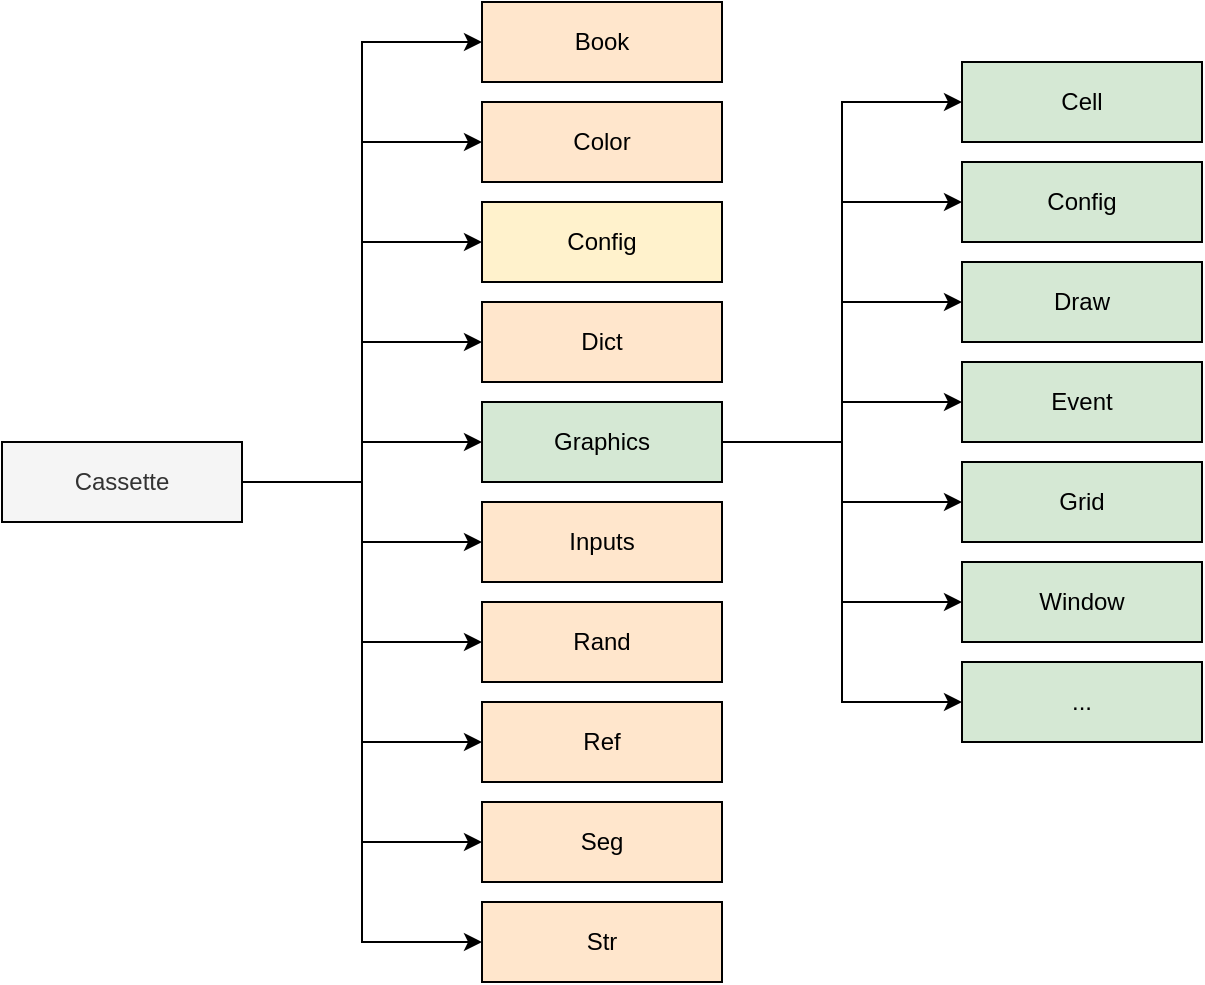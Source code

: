 <mxfile version="24.7.6">
  <diagram name="Page-1" id="hj4v6sfoOWS6Fab0JvU0">
    <mxGraphModel dx="1283" dy="715" grid="0" gridSize="10" guides="1" tooltips="1" connect="1" arrows="1" fold="1" page="0" pageScale="1" pageWidth="827" pageHeight="1169" math="0" shadow="0">
      <root>
        <mxCell id="0" />
        <mxCell id="1" parent="0" />
        <mxCell id="pX-jq6CnIiq8ygwYVJcv-52" style="edgeStyle=orthogonalEdgeStyle;rounded=0;orthogonalLoop=1;jettySize=auto;html=1;exitX=1;exitY=0.5;exitDx=0;exitDy=0;entryX=0;entryY=0.5;entryDx=0;entryDy=0;fillColor=#f5f5f5;strokeColor=#000000;" edge="1" parent="1" source="pX-jq6CnIiq8ygwYVJcv-1" target="pX-jq6CnIiq8ygwYVJcv-6">
          <mxGeometry relative="1" as="geometry" />
        </mxCell>
        <mxCell id="pX-jq6CnIiq8ygwYVJcv-53" style="edgeStyle=orthogonalEdgeStyle;rounded=0;orthogonalLoop=1;jettySize=auto;html=1;exitX=1;exitY=0.5;exitDx=0;exitDy=0;entryX=0;entryY=0.5;entryDx=0;entryDy=0;fillColor=#f5f5f5;strokeColor=#000000;" edge="1" parent="1" source="pX-jq6CnIiq8ygwYVJcv-1" target="pX-jq6CnIiq8ygwYVJcv-5">
          <mxGeometry relative="1" as="geometry" />
        </mxCell>
        <mxCell id="pX-jq6CnIiq8ygwYVJcv-54" style="edgeStyle=orthogonalEdgeStyle;rounded=0;orthogonalLoop=1;jettySize=auto;html=1;exitX=1;exitY=0.5;exitDx=0;exitDy=0;entryX=0;entryY=0.5;entryDx=0;entryDy=0;fillColor=#f5f5f5;strokeColor=#000000;" edge="1" parent="1" source="pX-jq6CnIiq8ygwYVJcv-1" target="pX-jq6CnIiq8ygwYVJcv-8">
          <mxGeometry relative="1" as="geometry" />
        </mxCell>
        <mxCell id="pX-jq6CnIiq8ygwYVJcv-55" style="edgeStyle=orthogonalEdgeStyle;rounded=0;orthogonalLoop=1;jettySize=auto;html=1;exitX=1;exitY=0.5;exitDx=0;exitDy=0;entryX=0;entryY=0.5;entryDx=0;entryDy=0;fillColor=#f5f5f5;strokeColor=#000000;" edge="1" parent="1" source="pX-jq6CnIiq8ygwYVJcv-1" target="pX-jq6CnIiq8ygwYVJcv-4">
          <mxGeometry relative="1" as="geometry" />
        </mxCell>
        <mxCell id="pX-jq6CnIiq8ygwYVJcv-56" style="edgeStyle=orthogonalEdgeStyle;rounded=0;orthogonalLoop=1;jettySize=auto;html=1;exitX=1;exitY=0.5;exitDx=0;exitDy=0;entryX=0;entryY=0.5;entryDx=0;entryDy=0;fillColor=#f5f5f5;strokeColor=#000000;" edge="1" parent="1" source="pX-jq6CnIiq8ygwYVJcv-1" target="pX-jq6CnIiq8ygwYVJcv-3">
          <mxGeometry relative="1" as="geometry" />
        </mxCell>
        <mxCell id="pX-jq6CnIiq8ygwYVJcv-57" style="edgeStyle=orthogonalEdgeStyle;rounded=0;orthogonalLoop=1;jettySize=auto;html=1;exitX=1;exitY=0.5;exitDx=0;exitDy=0;entryX=0;entryY=0.5;entryDx=0;entryDy=0;fillColor=#f5f5f5;strokeColor=#000000;" edge="1" parent="1" source="pX-jq6CnIiq8ygwYVJcv-1" target="pX-jq6CnIiq8ygwYVJcv-2">
          <mxGeometry relative="1" as="geometry" />
        </mxCell>
        <mxCell id="pX-jq6CnIiq8ygwYVJcv-58" style="edgeStyle=orthogonalEdgeStyle;rounded=0;orthogonalLoop=1;jettySize=auto;html=1;exitX=1;exitY=0.5;exitDx=0;exitDy=0;entryX=0;entryY=0.5;entryDx=0;entryDy=0;fillColor=#f5f5f5;strokeColor=#000000;" edge="1" parent="1" source="pX-jq6CnIiq8ygwYVJcv-1" target="pX-jq6CnIiq8ygwYVJcv-7">
          <mxGeometry relative="1" as="geometry" />
        </mxCell>
        <mxCell id="pX-jq6CnIiq8ygwYVJcv-59" style="edgeStyle=orthogonalEdgeStyle;rounded=0;orthogonalLoop=1;jettySize=auto;html=1;exitX=1;exitY=0.5;exitDx=0;exitDy=0;entryX=0;entryY=0.5;entryDx=0;entryDy=0;fillColor=#f5f5f5;strokeColor=#000000;" edge="1" parent="1" source="pX-jq6CnIiq8ygwYVJcv-1" target="pX-jq6CnIiq8ygwYVJcv-9">
          <mxGeometry relative="1" as="geometry" />
        </mxCell>
        <mxCell id="pX-jq6CnIiq8ygwYVJcv-60" style="edgeStyle=orthogonalEdgeStyle;rounded=0;orthogonalLoop=1;jettySize=auto;html=1;exitX=1;exitY=0.5;exitDx=0;exitDy=0;entryX=0;entryY=0.5;entryDx=0;entryDy=0;fillColor=#f5f5f5;strokeColor=#000000;" edge="1" parent="1" source="pX-jq6CnIiq8ygwYVJcv-1" target="pX-jq6CnIiq8ygwYVJcv-10">
          <mxGeometry relative="1" as="geometry" />
        </mxCell>
        <mxCell id="pX-jq6CnIiq8ygwYVJcv-61" style="edgeStyle=orthogonalEdgeStyle;rounded=0;orthogonalLoop=1;jettySize=auto;html=1;exitX=1;exitY=0.5;exitDx=0;exitDy=0;entryX=0;entryY=0.5;entryDx=0;entryDy=0;fillColor=#f5f5f5;strokeColor=#000000;" edge="1" parent="1" source="pX-jq6CnIiq8ygwYVJcv-1" target="pX-jq6CnIiq8ygwYVJcv-11">
          <mxGeometry relative="1" as="geometry" />
        </mxCell>
        <mxCell id="pX-jq6CnIiq8ygwYVJcv-1" value="Cassette" style="rounded=0;whiteSpace=wrap;html=1;fillColor=#f5f5f5;fontColor=#333333;strokeColor=#000000;" vertex="1" parent="1">
          <mxGeometry x="40" y="540" width="120" height="40" as="geometry" />
        </mxCell>
        <mxCell id="pX-jq6CnIiq8ygwYVJcv-2" value="&lt;div&gt;Book&lt;/div&gt;" style="rounded=0;whiteSpace=wrap;html=1;fillColor=#ffe6cc;strokeColor=#000000;" vertex="1" parent="1">
          <mxGeometry x="280" y="320" width="120" height="40" as="geometry" />
        </mxCell>
        <mxCell id="pX-jq6CnIiq8ygwYVJcv-3" value="Color" style="rounded=0;whiteSpace=wrap;html=1;fillColor=#ffe6cc;strokeColor=#000000;" vertex="1" parent="1">
          <mxGeometry x="280" y="370" width="120" height="40" as="geometry" />
        </mxCell>
        <mxCell id="pX-jq6CnIiq8ygwYVJcv-4" value="Config" style="rounded=0;whiteSpace=wrap;html=1;fillColor=#fff2cc;strokeColor=#000000;" vertex="1" parent="1">
          <mxGeometry x="280" y="420" width="120" height="40" as="geometry" />
        </mxCell>
        <mxCell id="pX-jq6CnIiq8ygwYVJcv-62" style="edgeStyle=orthogonalEdgeStyle;rounded=0;orthogonalLoop=1;jettySize=auto;html=1;exitX=1;exitY=0.5;exitDx=0;exitDy=0;entryX=0;entryY=0.5;entryDx=0;entryDy=0;fillColor=#f5f5f5;strokeColor=#000000;" edge="1" parent="1" source="pX-jq6CnIiq8ygwYVJcv-5" target="pX-jq6CnIiq8ygwYVJcv-12">
          <mxGeometry relative="1" as="geometry" />
        </mxCell>
        <mxCell id="pX-jq6CnIiq8ygwYVJcv-63" style="edgeStyle=orthogonalEdgeStyle;rounded=0;orthogonalLoop=1;jettySize=auto;html=1;exitX=1;exitY=0.5;exitDx=0;exitDy=0;entryX=0;entryY=0.5;entryDx=0;entryDy=0;fillColor=#f5f5f5;strokeColor=#000000;" edge="1" parent="1" source="pX-jq6CnIiq8ygwYVJcv-5" target="pX-jq6CnIiq8ygwYVJcv-13">
          <mxGeometry relative="1" as="geometry" />
        </mxCell>
        <mxCell id="pX-jq6CnIiq8ygwYVJcv-64" style="edgeStyle=orthogonalEdgeStyle;rounded=0;orthogonalLoop=1;jettySize=auto;html=1;exitX=1;exitY=0.5;exitDx=0;exitDy=0;entryX=0;entryY=0.5;entryDx=0;entryDy=0;fillColor=#f5f5f5;strokeColor=#000000;" edge="1" parent="1" source="pX-jq6CnIiq8ygwYVJcv-5" target="pX-jq6CnIiq8ygwYVJcv-15">
          <mxGeometry relative="1" as="geometry" />
        </mxCell>
        <mxCell id="pX-jq6CnIiq8ygwYVJcv-65" style="edgeStyle=orthogonalEdgeStyle;rounded=0;orthogonalLoop=1;jettySize=auto;html=1;exitX=1;exitY=0.5;exitDx=0;exitDy=0;entryX=0;entryY=0.5;entryDx=0;entryDy=0;fillColor=#f5f5f5;strokeColor=#000000;" edge="1" parent="1" source="pX-jq6CnIiq8ygwYVJcv-5" target="pX-jq6CnIiq8ygwYVJcv-16">
          <mxGeometry relative="1" as="geometry" />
        </mxCell>
        <mxCell id="pX-jq6CnIiq8ygwYVJcv-66" style="edgeStyle=orthogonalEdgeStyle;rounded=0;orthogonalLoop=1;jettySize=auto;html=1;exitX=1;exitY=0.5;exitDx=0;exitDy=0;entryX=0;entryY=0.5;entryDx=0;entryDy=0;fillColor=#f5f5f5;strokeColor=#000000;" edge="1" parent="1" source="pX-jq6CnIiq8ygwYVJcv-5" target="pX-jq6CnIiq8ygwYVJcv-17">
          <mxGeometry relative="1" as="geometry" />
        </mxCell>
        <mxCell id="pX-jq6CnIiq8ygwYVJcv-67" style="edgeStyle=orthogonalEdgeStyle;rounded=0;orthogonalLoop=1;jettySize=auto;html=1;exitX=1;exitY=0.5;exitDx=0;exitDy=0;entryX=0;entryY=0.5;entryDx=0;entryDy=0;fillColor=#f5f5f5;strokeColor=#000000;" edge="1" parent="1" source="pX-jq6CnIiq8ygwYVJcv-5" target="pX-jq6CnIiq8ygwYVJcv-14">
          <mxGeometry relative="1" as="geometry" />
        </mxCell>
        <mxCell id="pX-jq6CnIiq8ygwYVJcv-68" style="edgeStyle=orthogonalEdgeStyle;rounded=0;orthogonalLoop=1;jettySize=auto;html=1;exitX=1;exitY=0.5;exitDx=0;exitDy=0;entryX=0;entryY=0.5;entryDx=0;entryDy=0;fillColor=#f5f5f5;strokeColor=#000000;" edge="1" parent="1" source="pX-jq6CnIiq8ygwYVJcv-5" target="pX-jq6CnIiq8ygwYVJcv-18">
          <mxGeometry relative="1" as="geometry" />
        </mxCell>
        <mxCell id="pX-jq6CnIiq8ygwYVJcv-5" value="Graphics" style="rounded=0;whiteSpace=wrap;html=1;fillColor=#d5e8d4;strokeColor=#000000;" vertex="1" parent="1">
          <mxGeometry x="280" y="520" width="120" height="40" as="geometry" />
        </mxCell>
        <mxCell id="pX-jq6CnIiq8ygwYVJcv-6" value="Inputs" style="rounded=0;whiteSpace=wrap;html=1;fillColor=#ffe6cc;strokeColor=#000000;" vertex="1" parent="1">
          <mxGeometry x="280" y="570" width="120" height="40" as="geometry" />
        </mxCell>
        <mxCell id="pX-jq6CnIiq8ygwYVJcv-7" value="Rand" style="rounded=0;whiteSpace=wrap;html=1;fillColor=#ffe6cc;strokeColor=#000000;" vertex="1" parent="1">
          <mxGeometry x="280" y="620" width="120" height="40" as="geometry" />
        </mxCell>
        <mxCell id="pX-jq6CnIiq8ygwYVJcv-8" value="Dict" style="rounded=0;whiteSpace=wrap;html=1;fillColor=#ffe6cc;strokeColor=#000000;" vertex="1" parent="1">
          <mxGeometry x="280" y="470" width="120" height="40" as="geometry" />
        </mxCell>
        <mxCell id="pX-jq6CnIiq8ygwYVJcv-9" value="Ref" style="rounded=0;whiteSpace=wrap;html=1;fillColor=#ffe6cc;strokeColor=#000000;" vertex="1" parent="1">
          <mxGeometry x="280" y="670" width="120" height="40" as="geometry" />
        </mxCell>
        <mxCell id="pX-jq6CnIiq8ygwYVJcv-10" value="Seg" style="rounded=0;whiteSpace=wrap;html=1;fillColor=#ffe6cc;strokeColor=#000000;" vertex="1" parent="1">
          <mxGeometry x="280" y="720" width="120" height="40" as="geometry" />
        </mxCell>
        <mxCell id="pX-jq6CnIiq8ygwYVJcv-11" value="Str" style="rounded=0;whiteSpace=wrap;html=1;fillColor=#ffe6cc;strokeColor=#000000;" vertex="1" parent="1">
          <mxGeometry x="280" y="770" width="120" height="40" as="geometry" />
        </mxCell>
        <mxCell id="pX-jq6CnIiq8ygwYVJcv-12" value="Event" style="rounded=0;whiteSpace=wrap;html=1;fillColor=#d5e8d4;strokeColor=#000000;" vertex="1" parent="1">
          <mxGeometry x="520" y="500" width="120" height="40" as="geometry" />
        </mxCell>
        <mxCell id="pX-jq6CnIiq8ygwYVJcv-13" value="Grid" style="rounded=0;whiteSpace=wrap;html=1;fillColor=#d5e8d4;strokeColor=#000000;" vertex="1" parent="1">
          <mxGeometry x="520" y="550" width="120" height="40" as="geometry" />
        </mxCell>
        <mxCell id="pX-jq6CnIiq8ygwYVJcv-14" value="Window" style="rounded=0;whiteSpace=wrap;html=1;fillColor=#d5e8d4;strokeColor=#000000;" vertex="1" parent="1">
          <mxGeometry x="520" y="600" width="120" height="40" as="geometry" />
        </mxCell>
        <mxCell id="pX-jq6CnIiq8ygwYVJcv-15" value="Draw" style="rounded=0;whiteSpace=wrap;html=1;fillColor=#d5e8d4;strokeColor=#000000;" vertex="1" parent="1">
          <mxGeometry x="520" y="450" width="120" height="40" as="geometry" />
        </mxCell>
        <mxCell id="pX-jq6CnIiq8ygwYVJcv-16" value="Config" style="rounded=0;whiteSpace=wrap;html=1;fillColor=#d5e8d4;strokeColor=#000000;" vertex="1" parent="1">
          <mxGeometry x="520" y="400" width="120" height="40" as="geometry" />
        </mxCell>
        <mxCell id="pX-jq6CnIiq8ygwYVJcv-17" value="Cell" style="rounded=0;whiteSpace=wrap;html=1;fillColor=#d5e8d4;strokeColor=#000000;" vertex="1" parent="1">
          <mxGeometry x="520" y="350" width="120" height="40" as="geometry" />
        </mxCell>
        <mxCell id="pX-jq6CnIiq8ygwYVJcv-18" value="..." style="rounded=0;whiteSpace=wrap;html=1;strokeColor=#000000;fillColor=#d5e8d4;" vertex="1" parent="1">
          <mxGeometry x="520" y="650" width="120" height="40" as="geometry" />
        </mxCell>
      </root>
    </mxGraphModel>
  </diagram>
</mxfile>
